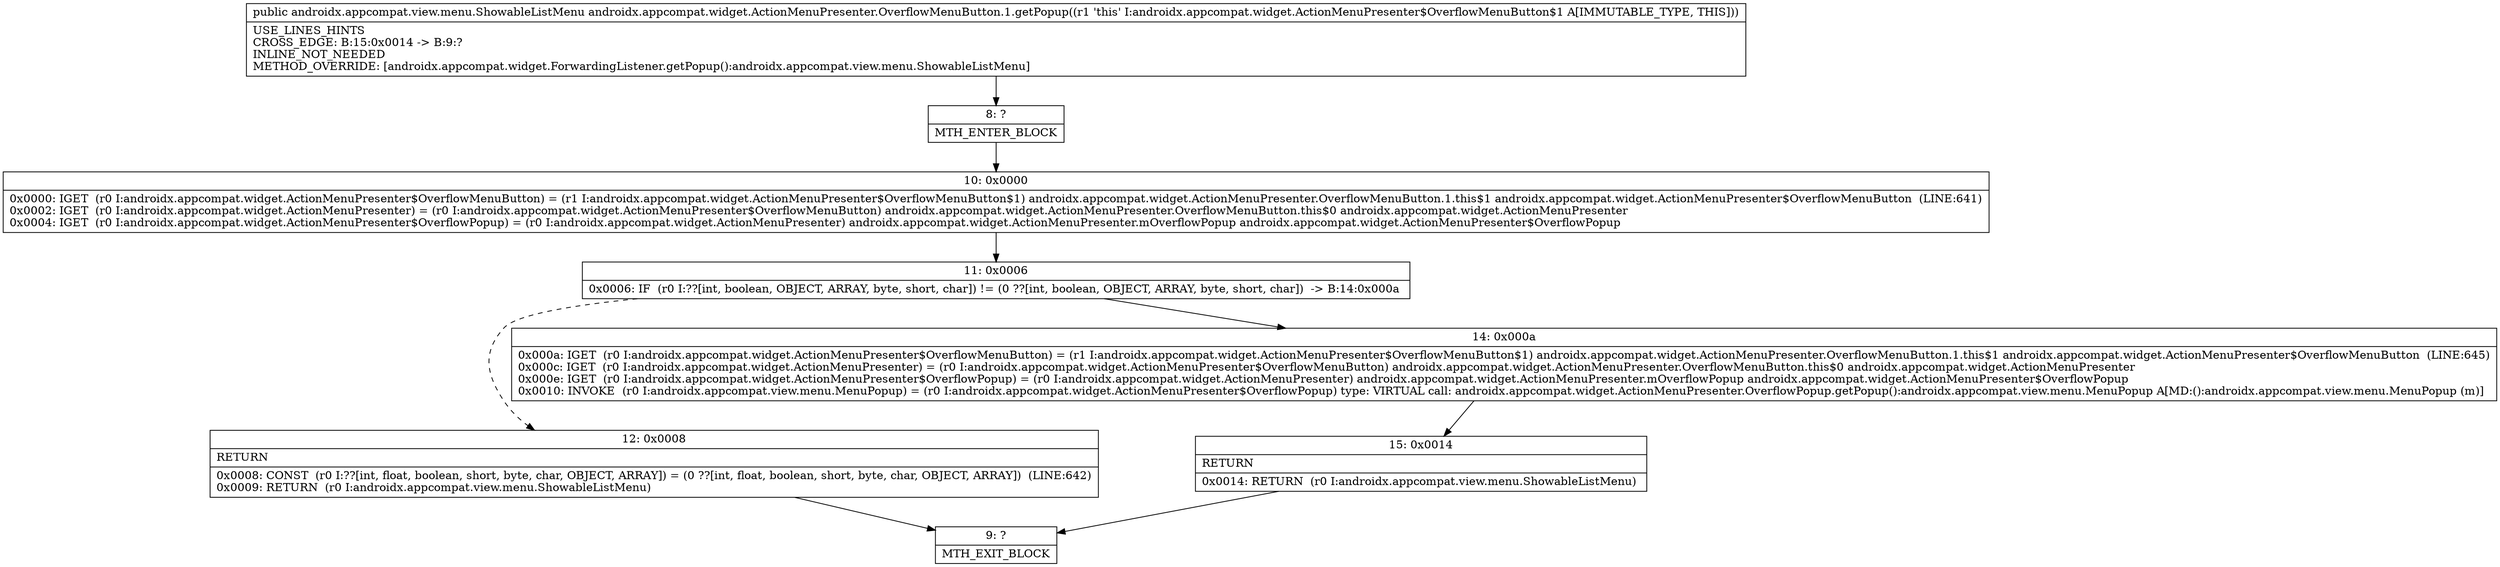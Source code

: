 digraph "CFG forandroidx.appcompat.widget.ActionMenuPresenter.OverflowMenuButton.1.getPopup()Landroidx\/appcompat\/view\/menu\/ShowableListMenu;" {
Node_8 [shape=record,label="{8\:\ ?|MTH_ENTER_BLOCK\l}"];
Node_10 [shape=record,label="{10\:\ 0x0000|0x0000: IGET  (r0 I:androidx.appcompat.widget.ActionMenuPresenter$OverflowMenuButton) = (r1 I:androidx.appcompat.widget.ActionMenuPresenter$OverflowMenuButton$1) androidx.appcompat.widget.ActionMenuPresenter.OverflowMenuButton.1.this$1 androidx.appcompat.widget.ActionMenuPresenter$OverflowMenuButton  (LINE:641)\l0x0002: IGET  (r0 I:androidx.appcompat.widget.ActionMenuPresenter) = (r0 I:androidx.appcompat.widget.ActionMenuPresenter$OverflowMenuButton) androidx.appcompat.widget.ActionMenuPresenter.OverflowMenuButton.this$0 androidx.appcompat.widget.ActionMenuPresenter \l0x0004: IGET  (r0 I:androidx.appcompat.widget.ActionMenuPresenter$OverflowPopup) = (r0 I:androidx.appcompat.widget.ActionMenuPresenter) androidx.appcompat.widget.ActionMenuPresenter.mOverflowPopup androidx.appcompat.widget.ActionMenuPresenter$OverflowPopup \l}"];
Node_11 [shape=record,label="{11\:\ 0x0006|0x0006: IF  (r0 I:??[int, boolean, OBJECT, ARRAY, byte, short, char]) != (0 ??[int, boolean, OBJECT, ARRAY, byte, short, char])  \-\> B:14:0x000a \l}"];
Node_12 [shape=record,label="{12\:\ 0x0008|RETURN\l|0x0008: CONST  (r0 I:??[int, float, boolean, short, byte, char, OBJECT, ARRAY]) = (0 ??[int, float, boolean, short, byte, char, OBJECT, ARRAY])  (LINE:642)\l0x0009: RETURN  (r0 I:androidx.appcompat.view.menu.ShowableListMenu) \l}"];
Node_9 [shape=record,label="{9\:\ ?|MTH_EXIT_BLOCK\l}"];
Node_14 [shape=record,label="{14\:\ 0x000a|0x000a: IGET  (r0 I:androidx.appcompat.widget.ActionMenuPresenter$OverflowMenuButton) = (r1 I:androidx.appcompat.widget.ActionMenuPresenter$OverflowMenuButton$1) androidx.appcompat.widget.ActionMenuPresenter.OverflowMenuButton.1.this$1 androidx.appcompat.widget.ActionMenuPresenter$OverflowMenuButton  (LINE:645)\l0x000c: IGET  (r0 I:androidx.appcompat.widget.ActionMenuPresenter) = (r0 I:androidx.appcompat.widget.ActionMenuPresenter$OverflowMenuButton) androidx.appcompat.widget.ActionMenuPresenter.OverflowMenuButton.this$0 androidx.appcompat.widget.ActionMenuPresenter \l0x000e: IGET  (r0 I:androidx.appcompat.widget.ActionMenuPresenter$OverflowPopup) = (r0 I:androidx.appcompat.widget.ActionMenuPresenter) androidx.appcompat.widget.ActionMenuPresenter.mOverflowPopup androidx.appcompat.widget.ActionMenuPresenter$OverflowPopup \l0x0010: INVOKE  (r0 I:androidx.appcompat.view.menu.MenuPopup) = (r0 I:androidx.appcompat.widget.ActionMenuPresenter$OverflowPopup) type: VIRTUAL call: androidx.appcompat.widget.ActionMenuPresenter.OverflowPopup.getPopup():androidx.appcompat.view.menu.MenuPopup A[MD:():androidx.appcompat.view.menu.MenuPopup (m)]\l}"];
Node_15 [shape=record,label="{15\:\ 0x0014|RETURN\l|0x0014: RETURN  (r0 I:androidx.appcompat.view.menu.ShowableListMenu) \l}"];
MethodNode[shape=record,label="{public androidx.appcompat.view.menu.ShowableListMenu androidx.appcompat.widget.ActionMenuPresenter.OverflowMenuButton.1.getPopup((r1 'this' I:androidx.appcompat.widget.ActionMenuPresenter$OverflowMenuButton$1 A[IMMUTABLE_TYPE, THIS]))  | USE_LINES_HINTS\lCROSS_EDGE: B:15:0x0014 \-\> B:9:?\lINLINE_NOT_NEEDED\lMETHOD_OVERRIDE: [androidx.appcompat.widget.ForwardingListener.getPopup():androidx.appcompat.view.menu.ShowableListMenu]\l}"];
MethodNode -> Node_8;Node_8 -> Node_10;
Node_10 -> Node_11;
Node_11 -> Node_12[style=dashed];
Node_11 -> Node_14;
Node_12 -> Node_9;
Node_14 -> Node_15;
Node_15 -> Node_9;
}

